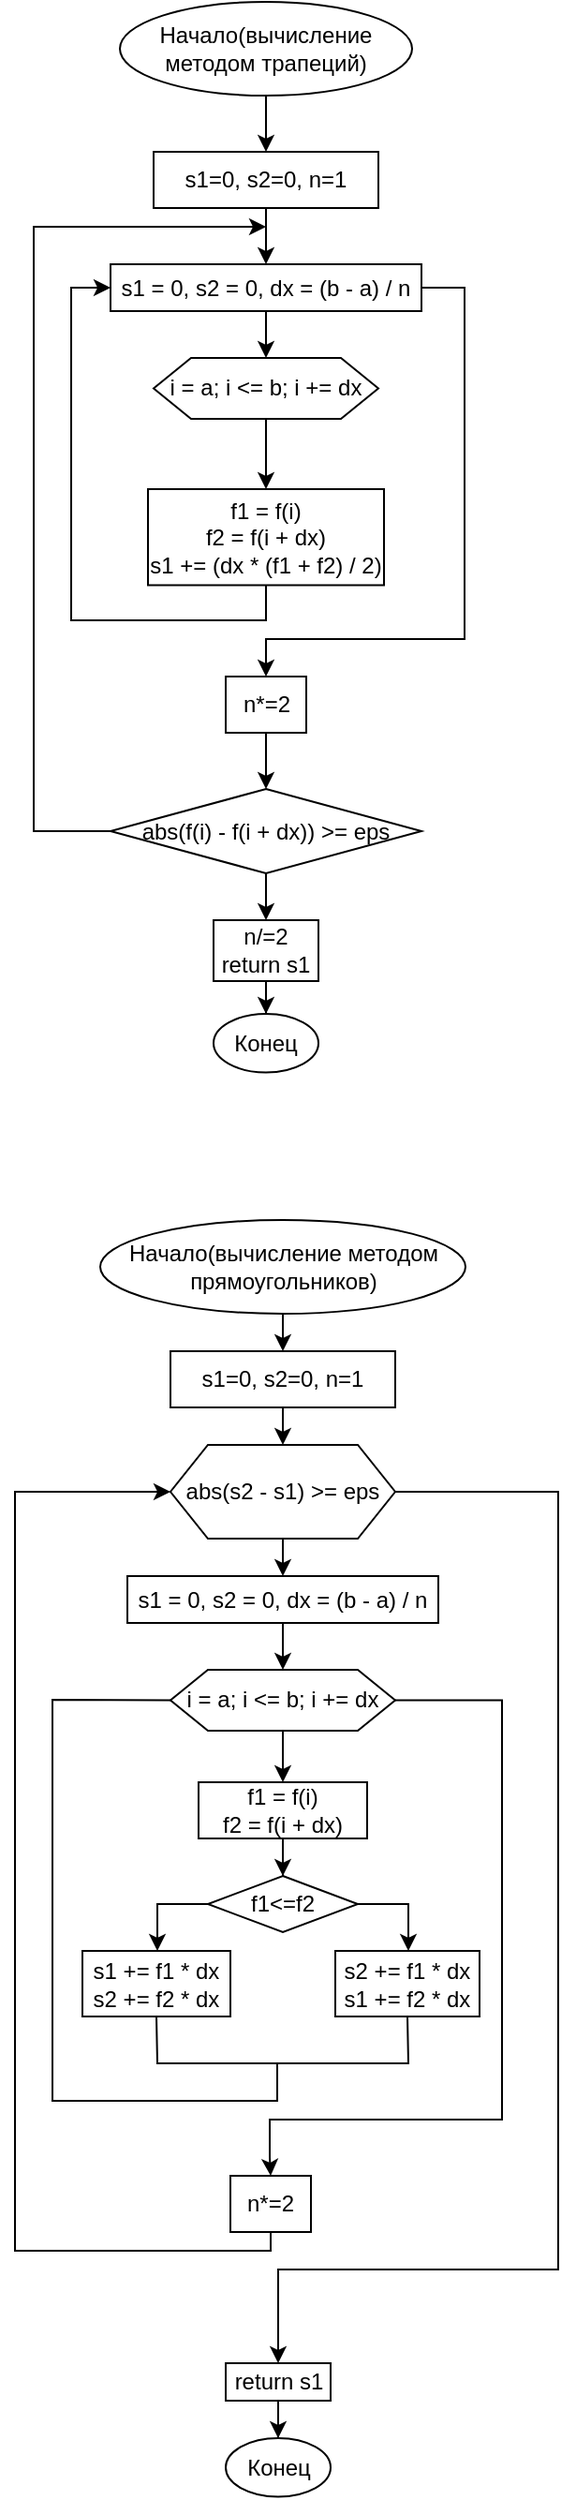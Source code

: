 <mxfile version="22.0.3" type="device">
  <diagram name="Страница — 1" id="eBYoO9lafieUX8PKDWNE">
    <mxGraphModel dx="546" dy="3157" grid="1" gridSize="10" guides="1" tooltips="1" connect="1" arrows="1" fold="1" page="1" pageScale="1" pageWidth="827" pageHeight="1169" math="0" shadow="0">
      <root>
        <mxCell id="0" />
        <mxCell id="1" parent="0" />
        <mxCell id="2gR4EFYH8WIniMLx6J9p-4" style="edgeStyle=orthogonalEdgeStyle;rounded=0;orthogonalLoop=1;jettySize=auto;html=1;exitX=0.5;exitY=1;exitDx=0;exitDy=0;entryX=0.5;entryY=0;entryDx=0;entryDy=0;" edge="1" parent="1" source="2gR4EFYH8WIniMLx6J9p-1" target="2gR4EFYH8WIniMLx6J9p-2">
          <mxGeometry relative="1" as="geometry" />
        </mxCell>
        <mxCell id="2gR4EFYH8WIniMLx6J9p-1" value="Начало(вычисление методом трапеций)" style="ellipse;whiteSpace=wrap;html=1;" vertex="1" parent="1">
          <mxGeometry x="336" y="-2330" width="156" height="50" as="geometry" />
        </mxCell>
        <mxCell id="2gR4EFYH8WIniMLx6J9p-6" value="" style="edgeStyle=orthogonalEdgeStyle;rounded=0;orthogonalLoop=1;jettySize=auto;html=1;" edge="1" parent="1" source="2gR4EFYH8WIniMLx6J9p-2" target="2gR4EFYH8WIniMLx6J9p-5">
          <mxGeometry relative="1" as="geometry" />
        </mxCell>
        <mxCell id="2gR4EFYH8WIniMLx6J9p-2" value="s1=0, s2=0, n=1" style="whiteSpace=wrap;html=1;" vertex="1" parent="1">
          <mxGeometry x="354" y="-2250" width="120" height="30" as="geometry" />
        </mxCell>
        <mxCell id="2gR4EFYH8WIniMLx6J9p-8" value="" style="edgeStyle=orthogonalEdgeStyle;rounded=0;orthogonalLoop=1;jettySize=auto;html=1;" edge="1" parent="1" source="2gR4EFYH8WIniMLx6J9p-5" target="2gR4EFYH8WIniMLx6J9p-7">
          <mxGeometry relative="1" as="geometry" />
        </mxCell>
        <mxCell id="2gR4EFYH8WIniMLx6J9p-14" value="" style="edgeStyle=orthogonalEdgeStyle;rounded=0;orthogonalLoop=1;jettySize=auto;html=1;entryX=0.5;entryY=0;entryDx=0;entryDy=0;" edge="1" parent="1" source="2gR4EFYH8WIniMLx6J9p-5" target="2gR4EFYH8WIniMLx6J9p-13">
          <mxGeometry relative="1" as="geometry">
            <Array as="points">
              <mxPoint x="520" y="-2177" />
              <mxPoint x="520" y="-1990" />
              <mxPoint x="414" y="-1990" />
            </Array>
          </mxGeometry>
        </mxCell>
        <mxCell id="2gR4EFYH8WIniMLx6J9p-5" value="s1 = 0, s2 = 0, dx = (b - a) / n" style="whiteSpace=wrap;html=1;" vertex="1" parent="1">
          <mxGeometry x="331" y="-2190" width="166" height="25" as="geometry" />
        </mxCell>
        <mxCell id="2gR4EFYH8WIniMLx6J9p-11" value="" style="edgeStyle=orthogonalEdgeStyle;rounded=0;orthogonalLoop=1;jettySize=auto;html=1;" edge="1" parent="1" source="2gR4EFYH8WIniMLx6J9p-7" target="2gR4EFYH8WIniMLx6J9p-10">
          <mxGeometry relative="1" as="geometry" />
        </mxCell>
        <mxCell id="2gR4EFYH8WIniMLx6J9p-7" value="i = a; i &amp;lt;= b; i += dx" style="shape=hexagon;perimeter=hexagonPerimeter2;whiteSpace=wrap;html=1;fixedSize=1;" vertex="1" parent="1">
          <mxGeometry x="354" y="-2140" width="120" height="32.5" as="geometry" />
        </mxCell>
        <mxCell id="2gR4EFYH8WIniMLx6J9p-12" style="edgeStyle=orthogonalEdgeStyle;rounded=0;orthogonalLoop=1;jettySize=auto;html=1;entryX=0;entryY=0.5;entryDx=0;entryDy=0;" edge="1" parent="1" source="2gR4EFYH8WIniMLx6J9p-10" target="2gR4EFYH8WIniMLx6J9p-5">
          <mxGeometry relative="1" as="geometry">
            <mxPoint x="414.0" y="-2000" as="targetPoint" />
            <Array as="points">
              <mxPoint x="414" y="-2000" />
              <mxPoint x="310" y="-2000" />
              <mxPoint x="310" y="-2177" />
            </Array>
          </mxGeometry>
        </mxCell>
        <mxCell id="2gR4EFYH8WIniMLx6J9p-10" value="&lt;div&gt;f1 = f(i)&lt;/div&gt;&lt;div&gt;f2 = f(i + dx)&lt;/div&gt;&lt;div&gt;s1 += (dx * (f1 + f2) / 2)&lt;/div&gt;" style="whiteSpace=wrap;html=1;" vertex="1" parent="1">
          <mxGeometry x="351" y="-2070" width="126" height="51.25" as="geometry" />
        </mxCell>
        <mxCell id="2gR4EFYH8WIniMLx6J9p-16" value="" style="edgeStyle=orthogonalEdgeStyle;rounded=0;orthogonalLoop=1;jettySize=auto;html=1;" edge="1" parent="1" source="2gR4EFYH8WIniMLx6J9p-13" target="2gR4EFYH8WIniMLx6J9p-15">
          <mxGeometry relative="1" as="geometry" />
        </mxCell>
        <mxCell id="2gR4EFYH8WIniMLx6J9p-13" value="n*=2" style="whiteSpace=wrap;html=1;" vertex="1" parent="1">
          <mxGeometry x="392.5" y="-1970" width="43" height="30" as="geometry" />
        </mxCell>
        <mxCell id="2gR4EFYH8WIniMLx6J9p-17" style="edgeStyle=orthogonalEdgeStyle;rounded=0;orthogonalLoop=1;jettySize=auto;html=1;exitX=0;exitY=0.5;exitDx=0;exitDy=0;" edge="1" parent="1" source="2gR4EFYH8WIniMLx6J9p-15">
          <mxGeometry relative="1" as="geometry">
            <mxPoint x="414" y="-2210" as="targetPoint" />
            <Array as="points">
              <mxPoint x="290" y="-1887" />
              <mxPoint x="290" y="-2210" />
            </Array>
          </mxGeometry>
        </mxCell>
        <mxCell id="2gR4EFYH8WIniMLx6J9p-19" value="" style="edgeStyle=orthogonalEdgeStyle;rounded=0;orthogonalLoop=1;jettySize=auto;html=1;" edge="1" parent="1" source="2gR4EFYH8WIniMLx6J9p-15" target="2gR4EFYH8WIniMLx6J9p-18">
          <mxGeometry relative="1" as="geometry" />
        </mxCell>
        <mxCell id="2gR4EFYH8WIniMLx6J9p-15" value="abs(f(i) - f(i + dx)) &amp;gt;= eps" style="rhombus;whiteSpace=wrap;html=1;" vertex="1" parent="1">
          <mxGeometry x="331" y="-1910" width="166" height="45" as="geometry" />
        </mxCell>
        <mxCell id="2gR4EFYH8WIniMLx6J9p-21" value="" style="edgeStyle=orthogonalEdgeStyle;rounded=0;orthogonalLoop=1;jettySize=auto;html=1;" edge="1" parent="1" source="2gR4EFYH8WIniMLx6J9p-18" target="2gR4EFYH8WIniMLx6J9p-20">
          <mxGeometry relative="1" as="geometry" />
        </mxCell>
        <mxCell id="2gR4EFYH8WIniMLx6J9p-18" value="n/=2&lt;br&gt;return s1" style="whiteSpace=wrap;html=1;" vertex="1" parent="1">
          <mxGeometry x="386" y="-1840" width="56" height="32.5" as="geometry" />
        </mxCell>
        <mxCell id="2gR4EFYH8WIniMLx6J9p-20" value="Конец" style="ellipse;whiteSpace=wrap;html=1;" vertex="1" parent="1">
          <mxGeometry x="386" y="-1790" width="56" height="31.25" as="geometry" />
        </mxCell>
        <mxCell id="2gR4EFYH8WIniMLx6J9p-22" style="edgeStyle=orthogonalEdgeStyle;rounded=0;orthogonalLoop=1;jettySize=auto;html=1;exitX=0.5;exitY=1;exitDx=0;exitDy=0;entryX=0.5;entryY=0;entryDx=0;entryDy=0;" edge="1" parent="1" source="2gR4EFYH8WIniMLx6J9p-23" target="2gR4EFYH8WIniMLx6J9p-25">
          <mxGeometry relative="1" as="geometry" />
        </mxCell>
        <mxCell id="2gR4EFYH8WIniMLx6J9p-23" value="Начало(вычисление методом прямоугольников)" style="ellipse;whiteSpace=wrap;html=1;" vertex="1" parent="1">
          <mxGeometry x="325.5" y="-1680" width="195" height="50" as="geometry" />
        </mxCell>
        <mxCell id="2gR4EFYH8WIniMLx6J9p-42" style="edgeStyle=orthogonalEdgeStyle;rounded=0;orthogonalLoop=1;jettySize=auto;html=1;exitX=0.5;exitY=1;exitDx=0;exitDy=0;entryX=0.5;entryY=0;entryDx=0;entryDy=0;" edge="1" parent="1" source="2gR4EFYH8WIniMLx6J9p-25">
          <mxGeometry relative="1" as="geometry">
            <mxPoint x="423" y="-1560" as="targetPoint" />
          </mxGeometry>
        </mxCell>
        <mxCell id="2gR4EFYH8WIniMLx6J9p-25" value="s1=0, s2=0, n=1" style="whiteSpace=wrap;html=1;" vertex="1" parent="1">
          <mxGeometry x="363" y="-1610" width="120" height="30" as="geometry" />
        </mxCell>
        <mxCell id="2gR4EFYH8WIniMLx6J9p-26" value="" style="edgeStyle=orthogonalEdgeStyle;rounded=0;orthogonalLoop=1;jettySize=auto;html=1;" edge="1" parent="1" source="2gR4EFYH8WIniMLx6J9p-28" target="2gR4EFYH8WIniMLx6J9p-30">
          <mxGeometry relative="1" as="geometry" />
        </mxCell>
        <mxCell id="2gR4EFYH8WIniMLx6J9p-28" value="s1 = 0, s2 = 0, dx = (b - a) / n" style="whiteSpace=wrap;html=1;" vertex="1" parent="1">
          <mxGeometry x="340" y="-1490" width="166" height="25" as="geometry" />
        </mxCell>
        <mxCell id="2gR4EFYH8WIniMLx6J9p-29" value="" style="edgeStyle=orthogonalEdgeStyle;rounded=0;orthogonalLoop=1;jettySize=auto;html=1;" edge="1" parent="1" source="2gR4EFYH8WIniMLx6J9p-30" target="2gR4EFYH8WIniMLx6J9p-32">
          <mxGeometry relative="1" as="geometry" />
        </mxCell>
        <mxCell id="2gR4EFYH8WIniMLx6J9p-53" style="edgeStyle=orthogonalEdgeStyle;rounded=0;orthogonalLoop=1;jettySize=auto;html=1;exitX=1;exitY=0.5;exitDx=0;exitDy=0;entryX=0.5;entryY=0;entryDx=0;entryDy=0;" edge="1" parent="1" source="2gR4EFYH8WIniMLx6J9p-30" target="2gR4EFYH8WIniMLx6J9p-34">
          <mxGeometry relative="1" as="geometry">
            <Array as="points">
              <mxPoint x="540" y="-1424" />
              <mxPoint x="540" y="-1200" />
              <mxPoint x="416" y="-1200" />
              <mxPoint x="416" y="-1180" />
            </Array>
          </mxGeometry>
        </mxCell>
        <mxCell id="2gR4EFYH8WIniMLx6J9p-30" value="i = a; i &amp;lt;= b; i += dx" style="shape=hexagon;perimeter=hexagonPerimeter2;whiteSpace=wrap;html=1;fixedSize=1;" vertex="1" parent="1">
          <mxGeometry x="363" y="-1440" width="120" height="32.5" as="geometry" />
        </mxCell>
        <mxCell id="2gR4EFYH8WIniMLx6J9p-45" value="" style="edgeStyle=orthogonalEdgeStyle;rounded=0;orthogonalLoop=1;jettySize=auto;html=1;" edge="1" parent="1" source="2gR4EFYH8WIniMLx6J9p-32" target="2gR4EFYH8WIniMLx6J9p-44">
          <mxGeometry relative="1" as="geometry" />
        </mxCell>
        <mxCell id="2gR4EFYH8WIniMLx6J9p-32" value="&lt;div&gt;f1 = f(i)&lt;/div&gt;&lt;div&gt;f2 = f(i + dx)&lt;/div&gt;" style="whiteSpace=wrap;html=1;" vertex="1" parent="1">
          <mxGeometry x="378" y="-1380" width="90" height="30" as="geometry" />
        </mxCell>
        <mxCell id="2gR4EFYH8WIniMLx6J9p-34" value="n*=2" style="whiteSpace=wrap;html=1;" vertex="1" parent="1">
          <mxGeometry x="395" y="-1170" width="43" height="30" as="geometry" />
        </mxCell>
        <mxCell id="2gR4EFYH8WIniMLx6J9p-35" style="edgeStyle=orthogonalEdgeStyle;rounded=0;orthogonalLoop=1;jettySize=auto;html=1;exitX=0.5;exitY=1;exitDx=0;exitDy=0;entryX=0;entryY=0.5;entryDx=0;entryDy=0;" edge="1" parent="1" source="2gR4EFYH8WIniMLx6J9p-34" target="2gR4EFYH8WIniMLx6J9p-52">
          <mxGeometry relative="1" as="geometry">
            <Array as="points">
              <mxPoint x="416" y="-1130" />
              <mxPoint x="280" y="-1130" />
              <mxPoint x="280" y="-1535" />
            </Array>
            <mxPoint x="271.02" y="-1191.25" as="sourcePoint" />
            <mxPoint x="251.02" y="-1523.75" as="targetPoint" />
          </mxGeometry>
        </mxCell>
        <mxCell id="2gR4EFYH8WIniMLx6J9p-38" value="" style="edgeStyle=orthogonalEdgeStyle;rounded=0;orthogonalLoop=1;jettySize=auto;html=1;" edge="1" parent="1" source="2gR4EFYH8WIniMLx6J9p-39" target="2gR4EFYH8WIniMLx6J9p-40">
          <mxGeometry relative="1" as="geometry" />
        </mxCell>
        <mxCell id="2gR4EFYH8WIniMLx6J9p-39" value="return s1" style="whiteSpace=wrap;html=1;" vertex="1" parent="1">
          <mxGeometry x="392.5" y="-1070" width="56" height="20" as="geometry" />
        </mxCell>
        <mxCell id="2gR4EFYH8WIniMLx6J9p-40" value="Конец" style="ellipse;whiteSpace=wrap;html=1;" vertex="1" parent="1">
          <mxGeometry x="392.5" y="-1030" width="56" height="31.25" as="geometry" />
        </mxCell>
        <mxCell id="2gR4EFYH8WIniMLx6J9p-43" style="edgeStyle=orthogonalEdgeStyle;rounded=0;orthogonalLoop=1;jettySize=auto;html=1;exitX=0.5;exitY=1;exitDx=0;exitDy=0;entryX=0.5;entryY=0;entryDx=0;entryDy=0;" edge="1" parent="1" target="2gR4EFYH8WIniMLx6J9p-28">
          <mxGeometry relative="1" as="geometry">
            <mxPoint x="423" y="-1510" as="sourcePoint" />
          </mxGeometry>
        </mxCell>
        <mxCell id="2gR4EFYH8WIniMLx6J9p-47" value="" style="edgeStyle=orthogonalEdgeStyle;rounded=0;orthogonalLoop=1;jettySize=auto;html=1;exitX=1;exitY=0.5;exitDx=0;exitDy=0;" edge="1" parent="1" source="2gR4EFYH8WIniMLx6J9p-44" target="2gR4EFYH8WIniMLx6J9p-46">
          <mxGeometry relative="1" as="geometry">
            <Array as="points">
              <mxPoint x="490" y="-1315" />
            </Array>
          </mxGeometry>
        </mxCell>
        <mxCell id="2gR4EFYH8WIniMLx6J9p-49" value="" style="edgeStyle=orthogonalEdgeStyle;rounded=0;orthogonalLoop=1;jettySize=auto;html=1;exitX=0;exitY=0.5;exitDx=0;exitDy=0;" edge="1" parent="1" source="2gR4EFYH8WIniMLx6J9p-44" target="2gR4EFYH8WIniMLx6J9p-48">
          <mxGeometry relative="1" as="geometry">
            <Array as="points">
              <mxPoint x="356" y="-1315" />
            </Array>
          </mxGeometry>
        </mxCell>
        <mxCell id="2gR4EFYH8WIniMLx6J9p-44" value="f1&amp;lt;=f2" style="rhombus;whiteSpace=wrap;html=1;" vertex="1" parent="1">
          <mxGeometry x="383" y="-1330" width="80" height="30" as="geometry" />
        </mxCell>
        <mxCell id="2gR4EFYH8WIniMLx6J9p-46" value="&lt;div&gt;s2 += f1 * dx&lt;/div&gt;&lt;div&gt;s1 += f2 * dx&lt;/div&gt;" style="whiteSpace=wrap;html=1;" vertex="1" parent="1">
          <mxGeometry x="451" y="-1290" width="77" height="35" as="geometry" />
        </mxCell>
        <mxCell id="2gR4EFYH8WIniMLx6J9p-48" value="&lt;div&gt;s1 += f1 * dx&lt;/div&gt;&lt;div&gt;s2 += f2 * dx&lt;/div&gt;" style="whiteSpace=wrap;html=1;" vertex="1" parent="1">
          <mxGeometry x="316" y="-1290" width="79" height="35" as="geometry" />
        </mxCell>
        <mxCell id="2gR4EFYH8WIniMLx6J9p-50" value="" style="endArrow=none;html=1;rounded=0;exitX=0.5;exitY=1;exitDx=0;exitDy=0;entryX=0;entryY=0.5;entryDx=0;entryDy=0;" edge="1" parent="1" source="2gR4EFYH8WIniMLx6J9p-48" target="2gR4EFYH8WIniMLx6J9p-30">
          <mxGeometry width="50" height="50" relative="1" as="geometry">
            <mxPoint x="450" y="-1290" as="sourcePoint" />
            <mxPoint x="280" y="-1520" as="targetPoint" />
            <Array as="points">
              <mxPoint x="356" y="-1230" />
              <mxPoint x="420" y="-1230" />
              <mxPoint x="420" y="-1210" />
              <mxPoint x="300" y="-1210" />
              <mxPoint x="300" y="-1424" />
            </Array>
          </mxGeometry>
        </mxCell>
        <mxCell id="2gR4EFYH8WIniMLx6J9p-51" value="" style="endArrow=none;html=1;rounded=0;exitX=0.5;exitY=1;exitDx=0;exitDy=0;" edge="1" parent="1" source="2gR4EFYH8WIniMLx6J9p-46">
          <mxGeometry width="50" height="50" relative="1" as="geometry">
            <mxPoint x="450" y="-1290" as="sourcePoint" />
            <mxPoint x="420" y="-1230" as="targetPoint" />
            <Array as="points">
              <mxPoint x="490" y="-1230" />
            </Array>
          </mxGeometry>
        </mxCell>
        <mxCell id="2gR4EFYH8WIniMLx6J9p-54" style="edgeStyle=orthogonalEdgeStyle;rounded=0;orthogonalLoop=1;jettySize=auto;html=1;exitX=1;exitY=0.5;exitDx=0;exitDy=0;entryX=0.5;entryY=0;entryDx=0;entryDy=0;" edge="1" parent="1" source="2gR4EFYH8WIniMLx6J9p-52" target="2gR4EFYH8WIniMLx6J9p-39">
          <mxGeometry relative="1" as="geometry">
            <Array as="points">
              <mxPoint x="570" y="-1535" />
              <mxPoint x="570" y="-1120" />
              <mxPoint x="420" y="-1120" />
            </Array>
          </mxGeometry>
        </mxCell>
        <mxCell id="2gR4EFYH8WIniMLx6J9p-52" value="abs(s2 - s1) &amp;gt;= eps" style="shape=hexagon;perimeter=hexagonPerimeter2;whiteSpace=wrap;html=1;fixedSize=1;" vertex="1" parent="1">
          <mxGeometry x="363" y="-1560" width="120" height="50" as="geometry" />
        </mxCell>
      </root>
    </mxGraphModel>
  </diagram>
</mxfile>
